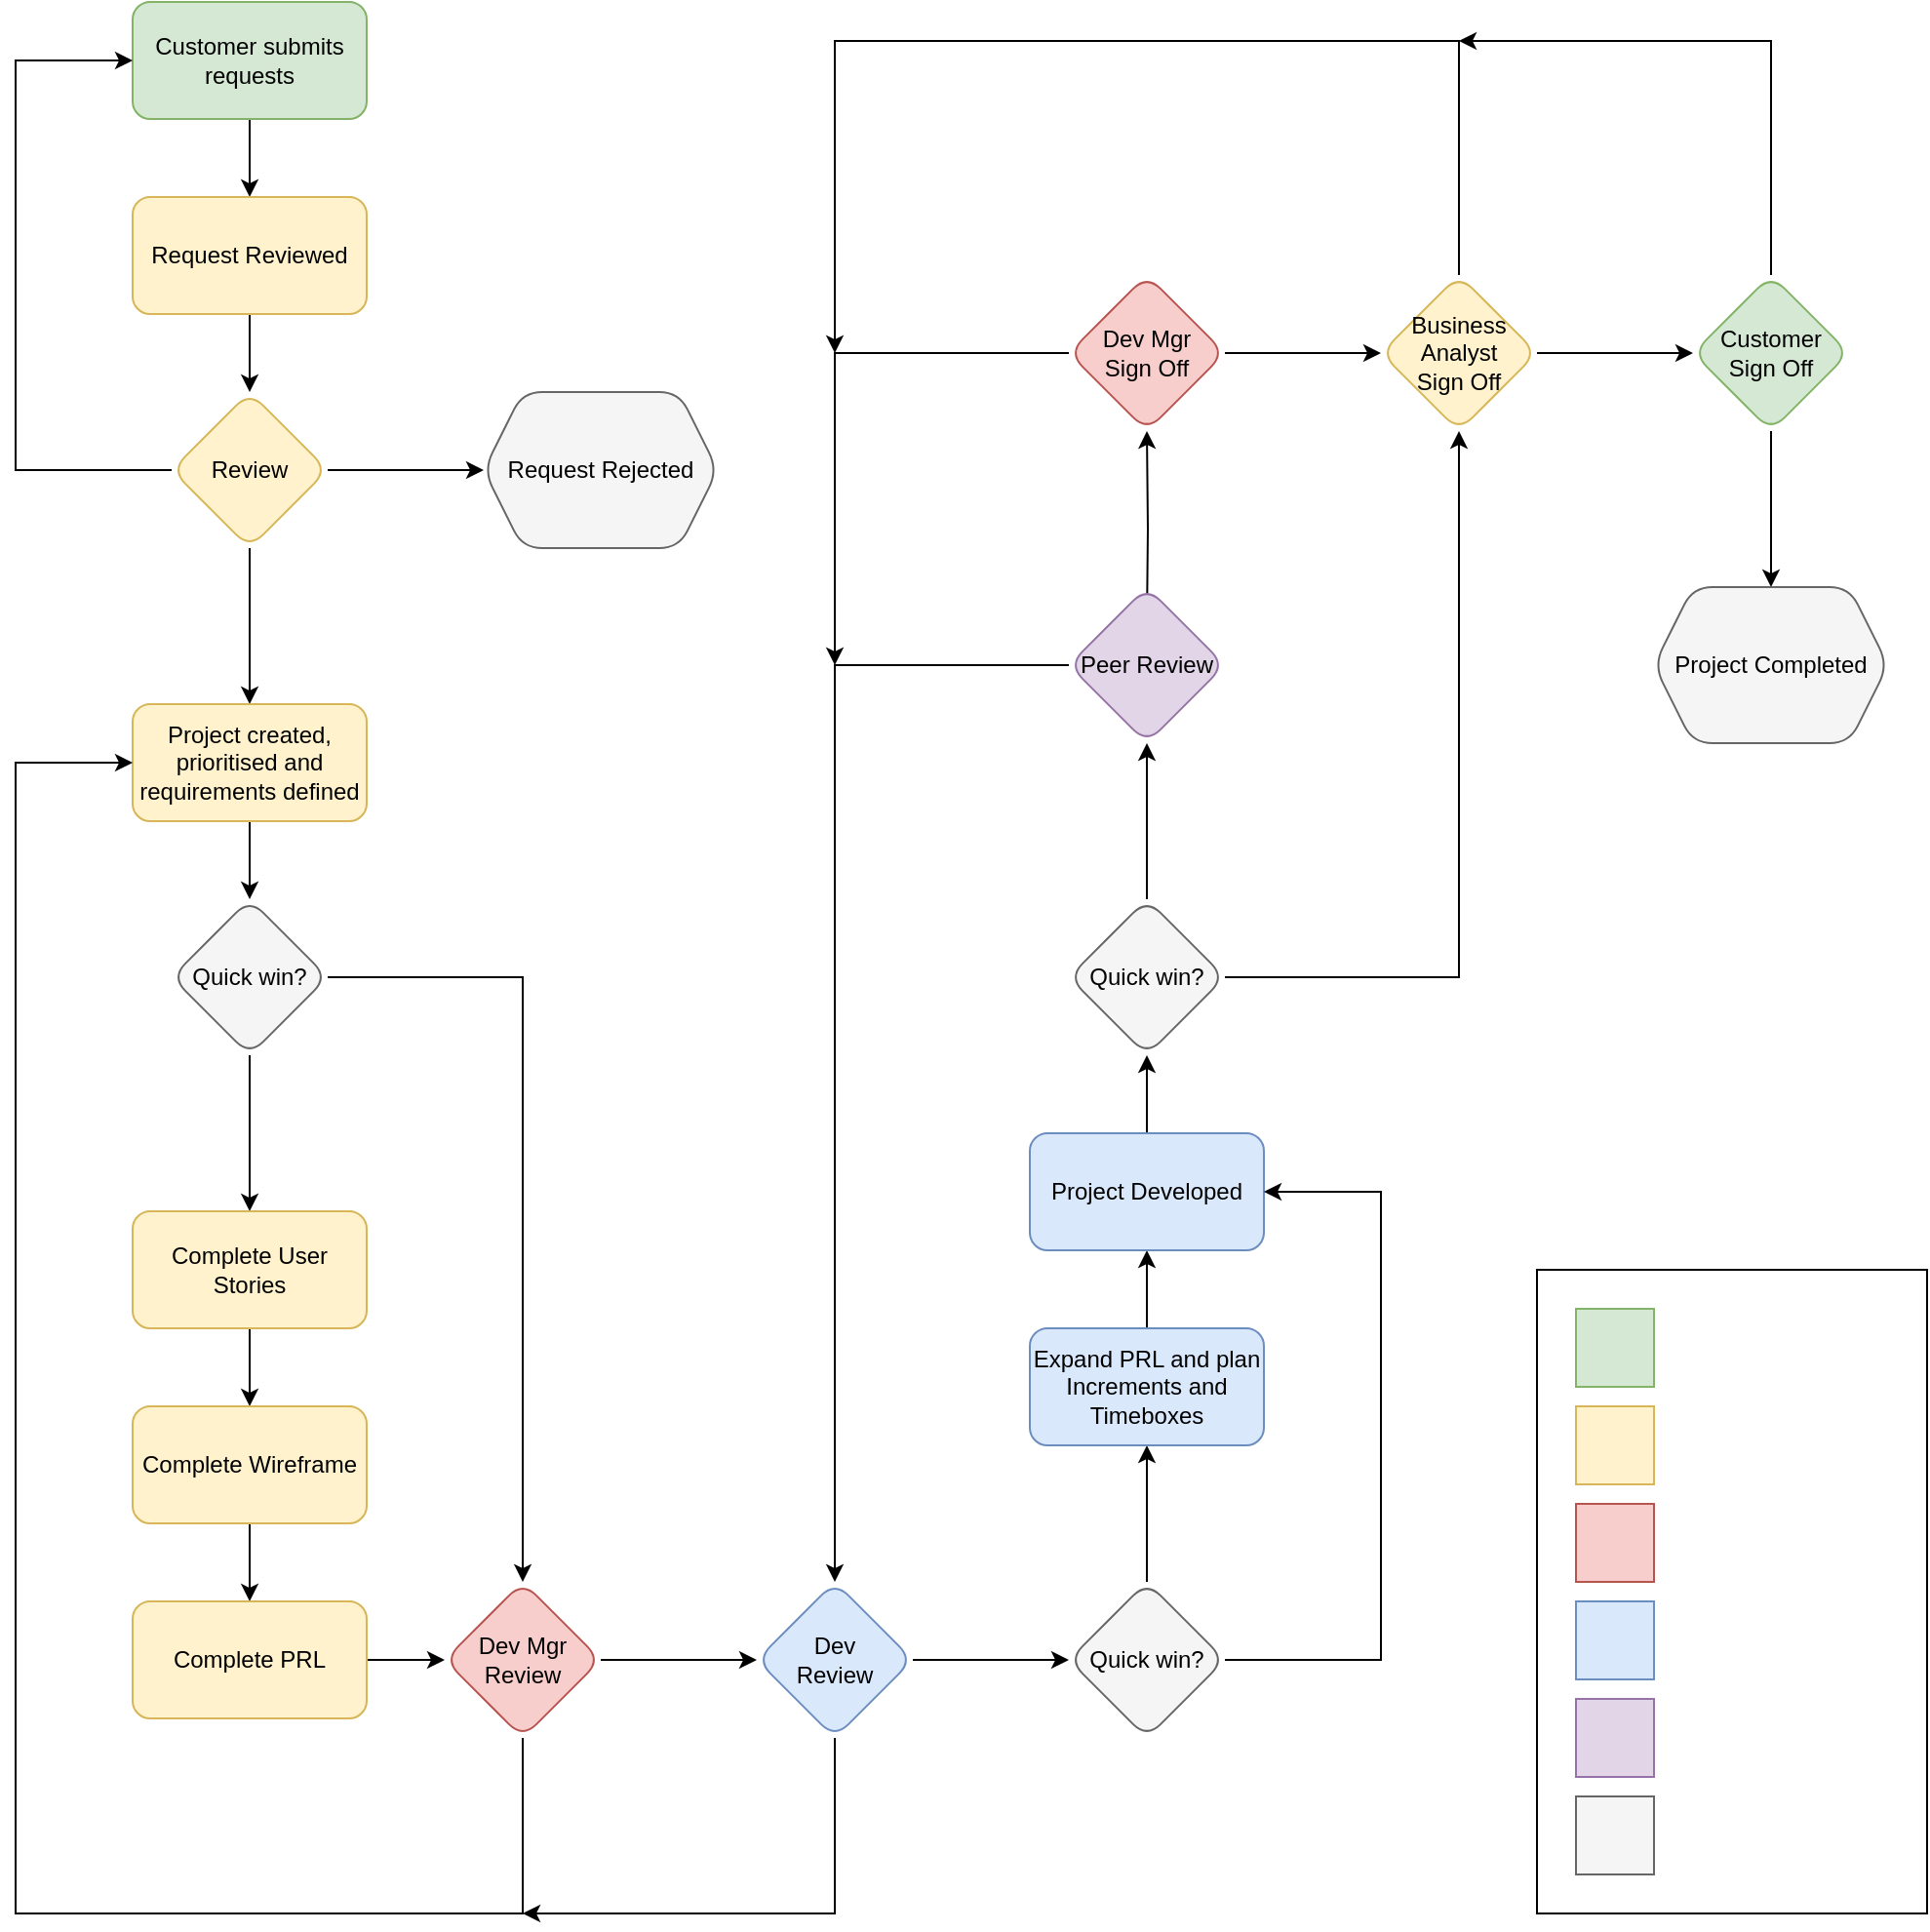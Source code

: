 <mxfile>
    <diagram id="C5RBs43oDa-KdzZeNtuy" name="Page-1">
        <mxGraphModel dx="662" dy="591" grid="1" gridSize="10" guides="1" tooltips="1" connect="1" arrows="1" fold="1" page="1" pageScale="1" pageWidth="827" pageHeight="1169" math="0" shadow="0">
            <root>
                <mxCell id="WIyWlLk6GJQsqaUBKTNV-0"/>
                <mxCell id="WIyWlLk6GJQsqaUBKTNV-1" parent="WIyWlLk6GJQsqaUBKTNV-0"/>
                <mxCell id="Fsg9D9SGNPeNGhBn40lB-104" value="" style="rounded=0;whiteSpace=wrap;html=1;fontSize=12;align=left;fontColor=#000000;" parent="WIyWlLk6GJQsqaUBKTNV-1" vertex="1">
                    <mxGeometry x="880" y="710" width="200" height="330" as="geometry"/>
                </mxCell>
                <mxCell id="Fsg9D9SGNPeNGhBn40lB-4" value="" style="edgeStyle=orthogonalEdgeStyle;rounded=0;orthogonalLoop=1;jettySize=auto;html=1;fontColor=#000000;" parent="WIyWlLk6GJQsqaUBKTNV-1" source="WIyWlLk6GJQsqaUBKTNV-3" target="Fsg9D9SGNPeNGhBn40lB-3" edge="1">
                    <mxGeometry relative="1" as="geometry"/>
                </mxCell>
                <mxCell id="WIyWlLk6GJQsqaUBKTNV-3" value="Customer submits requests" style="rounded=1;whiteSpace=wrap;html=1;fontSize=12;glass=0;strokeWidth=1;shadow=0;fillColor=#d5e8d4;strokeColor=#82b366;fontColor=#000000;" parent="WIyWlLk6GJQsqaUBKTNV-1" vertex="1">
                    <mxGeometry x="160" y="60" width="120" height="60" as="geometry"/>
                </mxCell>
                <mxCell id="Fsg9D9SGNPeNGhBn40lB-6" value="" style="edgeStyle=orthogonalEdgeStyle;rounded=0;orthogonalLoop=1;jettySize=auto;html=1;fontColor=#000000;" parent="WIyWlLk6GJQsqaUBKTNV-1" source="Fsg9D9SGNPeNGhBn40lB-3" target="Fsg9D9SGNPeNGhBn40lB-5" edge="1">
                    <mxGeometry relative="1" as="geometry"/>
                </mxCell>
                <mxCell id="Fsg9D9SGNPeNGhBn40lB-3" value="Request Reviewed" style="whiteSpace=wrap;html=1;rounded=1;shadow=0;strokeColor=#d6b656;strokeWidth=1;fillColor=#fff2cc;glass=0;fontColor=#000000;" parent="WIyWlLk6GJQsqaUBKTNV-1" vertex="1">
                    <mxGeometry x="160" y="160" width="120" height="60" as="geometry"/>
                </mxCell>
                <mxCell id="Fsg9D9SGNPeNGhBn40lB-7" style="edgeStyle=orthogonalEdgeStyle;rounded=0;orthogonalLoop=1;jettySize=auto;html=1;entryX=0;entryY=0.5;entryDx=0;entryDy=0;fontColor=#000000;" parent="WIyWlLk6GJQsqaUBKTNV-1" source="Fsg9D9SGNPeNGhBn40lB-5" target="WIyWlLk6GJQsqaUBKTNV-3" edge="1">
                    <mxGeometry relative="1" as="geometry">
                        <Array as="points">
                            <mxPoint x="100" y="300"/>
                            <mxPoint x="100" y="90"/>
                        </Array>
                    </mxGeometry>
                </mxCell>
                <mxCell id="Fsg9D9SGNPeNGhBn40lB-9" value="" style="edgeStyle=orthogonalEdgeStyle;rounded=0;orthogonalLoop=1;jettySize=auto;html=1;fontColor=#000000;" parent="WIyWlLk6GJQsqaUBKTNV-1" source="Fsg9D9SGNPeNGhBn40lB-5" target="Fsg9D9SGNPeNGhBn40lB-8" edge="1">
                    <mxGeometry relative="1" as="geometry"/>
                </mxCell>
                <mxCell id="Fsg9D9SGNPeNGhBn40lB-11" value="" style="edgeStyle=orthogonalEdgeStyle;rounded=0;orthogonalLoop=1;jettySize=auto;html=1;fontColor=#000000;" parent="WIyWlLk6GJQsqaUBKTNV-1" source="Fsg9D9SGNPeNGhBn40lB-5" target="Fsg9D9SGNPeNGhBn40lB-10" edge="1">
                    <mxGeometry relative="1" as="geometry"/>
                </mxCell>
                <mxCell id="Fsg9D9SGNPeNGhBn40lB-5" value="Review" style="rhombus;whiteSpace=wrap;html=1;rounded=1;shadow=0;strokeColor=#d6b656;strokeWidth=1;fillColor=#fff2cc;glass=0;fontColor=#000000;" parent="WIyWlLk6GJQsqaUBKTNV-1" vertex="1">
                    <mxGeometry x="180" y="260" width="80" height="80" as="geometry"/>
                </mxCell>
                <mxCell id="Fsg9D9SGNPeNGhBn40lB-8" value="Request Rejected" style="shape=hexagon;perimeter=hexagonPerimeter2;whiteSpace=wrap;html=1;fixedSize=1;rounded=1;shadow=0;strokeColor=#666666;strokeWidth=1;fillColor=#f5f5f5;glass=0;fontColor=#000000;" parent="WIyWlLk6GJQsqaUBKTNV-1" vertex="1">
                    <mxGeometry x="340" y="260" width="120" height="80" as="geometry"/>
                </mxCell>
                <mxCell id="Fsg9D9SGNPeNGhBn40lB-13" value="" style="edgeStyle=orthogonalEdgeStyle;rounded=0;orthogonalLoop=1;jettySize=auto;html=1;fontColor=#000000;" parent="WIyWlLk6GJQsqaUBKTNV-1" source="Fsg9D9SGNPeNGhBn40lB-10" target="Fsg9D9SGNPeNGhBn40lB-12" edge="1">
                    <mxGeometry relative="1" as="geometry"/>
                </mxCell>
                <mxCell id="Fsg9D9SGNPeNGhBn40lB-10" value="Project created, prioritised and requirements defined" style="whiteSpace=wrap;html=1;rounded=1;shadow=0;strokeColor=#d6b656;strokeWidth=1;fillColor=#fff2cc;glass=0;fontColor=#000000;" parent="WIyWlLk6GJQsqaUBKTNV-1" vertex="1">
                    <mxGeometry x="160" y="420" width="120" height="60" as="geometry"/>
                </mxCell>
                <mxCell id="Fsg9D9SGNPeNGhBn40lB-17" value="" style="edgeStyle=orthogonalEdgeStyle;rounded=0;orthogonalLoop=1;jettySize=auto;html=1;fontColor=#000000;" parent="WIyWlLk6GJQsqaUBKTNV-1" source="Fsg9D9SGNPeNGhBn40lB-12" target="Fsg9D9SGNPeNGhBn40lB-16" edge="1">
                    <mxGeometry relative="1" as="geometry"/>
                </mxCell>
                <mxCell id="Fsg9D9SGNPeNGhBn40lB-27" style="edgeStyle=orthogonalEdgeStyle;rounded=0;orthogonalLoop=1;jettySize=auto;html=1;entryX=0.5;entryY=0;entryDx=0;entryDy=0;fontColor=#000000;" parent="WIyWlLk6GJQsqaUBKTNV-1" source="Fsg9D9SGNPeNGhBn40lB-12" target="Fsg9D9SGNPeNGhBn40lB-31" edge="1">
                    <mxGeometry relative="1" as="geometry">
                        <mxPoint x="380" y="880" as="targetPoint"/>
                    </mxGeometry>
                </mxCell>
                <mxCell id="Fsg9D9SGNPeNGhBn40lB-12" value="Quick win?" style="rhombus;whiteSpace=wrap;html=1;rounded=1;shadow=0;strokeColor=#666666;strokeWidth=1;fillColor=#f5f5f5;glass=0;fontColor=#000000;" parent="WIyWlLk6GJQsqaUBKTNV-1" vertex="1">
                    <mxGeometry x="180" y="520" width="80" height="80" as="geometry"/>
                </mxCell>
                <mxCell id="Fsg9D9SGNPeNGhBn40lB-19" value="" style="edgeStyle=orthogonalEdgeStyle;rounded=0;orthogonalLoop=1;jettySize=auto;html=1;fontColor=#000000;" parent="WIyWlLk6GJQsqaUBKTNV-1" source="Fsg9D9SGNPeNGhBn40lB-16" target="Fsg9D9SGNPeNGhBn40lB-18" edge="1">
                    <mxGeometry relative="1" as="geometry"/>
                </mxCell>
                <mxCell id="Fsg9D9SGNPeNGhBn40lB-16" value="Complete User Stories" style="whiteSpace=wrap;html=1;rounded=1;shadow=0;strokeColor=#d6b656;strokeWidth=1;fillColor=#fff2cc;glass=0;fontColor=#000000;" parent="WIyWlLk6GJQsqaUBKTNV-1" vertex="1">
                    <mxGeometry x="160" y="680" width="120" height="60" as="geometry"/>
                </mxCell>
                <mxCell id="Fsg9D9SGNPeNGhBn40lB-21" value="" style="edgeStyle=orthogonalEdgeStyle;rounded=0;orthogonalLoop=1;jettySize=auto;html=1;fontColor=#000000;" parent="WIyWlLk6GJQsqaUBKTNV-1" source="Fsg9D9SGNPeNGhBn40lB-18" target="Fsg9D9SGNPeNGhBn40lB-20" edge="1">
                    <mxGeometry relative="1" as="geometry"/>
                </mxCell>
                <mxCell id="Fsg9D9SGNPeNGhBn40lB-18" value="Complete Wireframe" style="whiteSpace=wrap;html=1;rounded=1;shadow=0;strokeColor=#d6b656;strokeWidth=1;fillColor=#fff2cc;glass=0;fontColor=#000000;" parent="WIyWlLk6GJQsqaUBKTNV-1" vertex="1">
                    <mxGeometry x="160" y="780" width="120" height="60" as="geometry"/>
                </mxCell>
                <mxCell id="Fsg9D9SGNPeNGhBn40lB-26" value="" style="edgeStyle=orthogonalEdgeStyle;rounded=0;orthogonalLoop=1;jettySize=auto;html=1;entryX=0;entryY=0.5;entryDx=0;entryDy=0;fontColor=#000000;" parent="WIyWlLk6GJQsqaUBKTNV-1" source="Fsg9D9SGNPeNGhBn40lB-20" target="Fsg9D9SGNPeNGhBn40lB-31" edge="1">
                    <mxGeometry relative="1" as="geometry">
                        <mxPoint x="320" y="910" as="targetPoint"/>
                    </mxGeometry>
                </mxCell>
                <mxCell id="Fsg9D9SGNPeNGhBn40lB-20" value="Complete PRL" style="whiteSpace=wrap;html=1;rounded=1;shadow=0;strokeColor=#d6b656;strokeWidth=1;fillColor=#fff2cc;glass=0;fontColor=#000000;" parent="WIyWlLk6GJQsqaUBKTNV-1" vertex="1">
                    <mxGeometry x="160" y="880" width="120" height="60" as="geometry"/>
                </mxCell>
                <mxCell id="Fsg9D9SGNPeNGhBn40lB-22" value="Request rejected" style="text;html=1;strokeColor=none;fillColor=none;align=center;verticalAlign=middle;whiteSpace=wrap;rounded=0;fontSize=9;fontColor=#FFFFFF;" parent="WIyWlLk6GJQsqaUBKTNV-1" vertex="1">
                    <mxGeometry x="250" y="270" width="80" height="30" as="geometry"/>
                </mxCell>
                <mxCell id="Fsg9D9SGNPeNGhBn40lB-23" value="Request approved" style="text;html=1;strokeColor=none;fillColor=none;align=center;verticalAlign=middle;whiteSpace=wrap;rounded=0;fontSize=9;rotation=90;fontColor=#FFFFFF;" parent="WIyWlLk6GJQsqaUBKTNV-1" vertex="1">
                    <mxGeometry x="195" y="360" width="80" height="30" as="geometry"/>
                </mxCell>
                <mxCell id="Fsg9D9SGNPeNGhBn40lB-24" value="More info required" style="text;html=1;strokeColor=none;fillColor=none;align=center;verticalAlign=middle;whiteSpace=wrap;rounded=0;fontSize=9;fontColor=#FFFFFF;" parent="WIyWlLk6GJQsqaUBKTNV-1" vertex="1">
                    <mxGeometry x="100" y="300" width="80" height="30" as="geometry"/>
                </mxCell>
                <mxCell id="Fsg9D9SGNPeNGhBn40lB-29" value="" style="edgeStyle=orthogonalEdgeStyle;rounded=0;orthogonalLoop=1;jettySize=auto;html=1;exitX=1;exitY=0.5;exitDx=0;exitDy=0;fontColor=#000000;" parent="WIyWlLk6GJQsqaUBKTNV-1" source="Fsg9D9SGNPeNGhBn40lB-31" edge="1">
                    <mxGeometry relative="1" as="geometry">
                        <mxPoint x="440" y="910" as="sourcePoint"/>
                        <mxPoint x="480" y="910" as="targetPoint"/>
                    </mxGeometry>
                </mxCell>
                <mxCell id="Fsg9D9SGNPeNGhBn40lB-33" style="edgeStyle=orthogonalEdgeStyle;rounded=0;orthogonalLoop=1;jettySize=auto;html=1;entryX=0;entryY=0.5;entryDx=0;entryDy=0;exitX=0.5;exitY=1;exitDx=0;exitDy=0;fontColor=#000000;" parent="WIyWlLk6GJQsqaUBKTNV-1" source="Fsg9D9SGNPeNGhBn40lB-31" target="Fsg9D9SGNPeNGhBn40lB-10" edge="1">
                    <mxGeometry relative="1" as="geometry">
                        <Array as="points">
                            <mxPoint x="360" y="1040"/>
                            <mxPoint x="100" y="1040"/>
                            <mxPoint x="100" y="450"/>
                        </Array>
                    </mxGeometry>
                </mxCell>
                <mxCell id="Fsg9D9SGNPeNGhBn40lB-31" value="Dev Mgr&lt;br&gt;Review" style="rhombus;whiteSpace=wrap;html=1;rounded=1;shadow=0;strokeColor=#b85450;strokeWidth=1;fillColor=#f8cecc;glass=0;fontColor=#000000;" parent="WIyWlLk6GJQsqaUBKTNV-1" vertex="1">
                    <mxGeometry x="320" y="870" width="80" height="80" as="geometry"/>
                </mxCell>
                <mxCell id="Fsg9D9SGNPeNGhBn40lB-34" value="Yes" style="text;html=1;strokeColor=none;fillColor=none;align=center;verticalAlign=middle;whiteSpace=wrap;rounded=0;fontSize=9;fontColor=#FFFFFF;" parent="WIyWlLk6GJQsqaUBKTNV-1" vertex="1">
                    <mxGeometry x="250" y="530" width="40" height="30" as="geometry"/>
                </mxCell>
                <mxCell id="Fsg9D9SGNPeNGhBn40lB-35" value="No" style="text;html=1;strokeColor=none;fillColor=none;align=center;verticalAlign=middle;whiteSpace=wrap;rounded=0;fontSize=9;rotation=90;fontColor=#FFFFFF;" parent="WIyWlLk6GJQsqaUBKTNV-1" vertex="1">
                    <mxGeometry x="215" y="590" width="40" height="30" as="geometry"/>
                </mxCell>
                <mxCell id="Fsg9D9SGNPeNGhBn40lB-36" value="Project Allocated" style="text;html=1;strokeColor=none;fillColor=none;align=center;verticalAlign=middle;whiteSpace=wrap;rounded=0;fontSize=9;fontColor=#FFFFFF;" parent="WIyWlLk6GJQsqaUBKTNV-1" vertex="1">
                    <mxGeometry x="390" y="880" width="80" height="30" as="geometry"/>
                </mxCell>
                <mxCell id="Fsg9D9SGNPeNGhBn40lB-37" value="More info required" style="text;html=1;strokeColor=none;fillColor=none;align=center;verticalAlign=middle;whiteSpace=wrap;rounded=0;fontSize=9;rotation=90;fontColor=#FFFFFF;" parent="WIyWlLk6GJQsqaUBKTNV-1" vertex="1">
                    <mxGeometry x="335" y="970" width="80" height="30" as="geometry"/>
                </mxCell>
                <mxCell id="Fsg9D9SGNPeNGhBn40lB-40" value="" style="edgeStyle=orthogonalEdgeStyle;rounded=0;orthogonalLoop=1;jettySize=auto;html=1;fontColor=#000000;" parent="WIyWlLk6GJQsqaUBKTNV-1" source="Fsg9D9SGNPeNGhBn40lB-38" target="Fsg9D9SGNPeNGhBn40lB-39" edge="1">
                    <mxGeometry relative="1" as="geometry"/>
                </mxCell>
                <mxCell id="Fsg9D9SGNPeNGhBn40lB-38" value="Quick win?" style="rhombus;whiteSpace=wrap;html=1;rounded=1;shadow=0;strokeColor=#666666;strokeWidth=1;fillColor=#f5f5f5;glass=0;fontColor=#000000;" parent="WIyWlLk6GJQsqaUBKTNV-1" vertex="1">
                    <mxGeometry x="640" y="870" width="80" height="80" as="geometry"/>
                </mxCell>
                <mxCell id="Fsg9D9SGNPeNGhBn40lB-52" style="edgeStyle=orthogonalEdgeStyle;rounded=0;orthogonalLoop=1;jettySize=auto;html=1;entryX=0.5;entryY=1;entryDx=0;entryDy=0;endArrow=classic;endFill=1;fontColor=#000000;" parent="WIyWlLk6GJQsqaUBKTNV-1" source="Fsg9D9SGNPeNGhBn40lB-39" target="Fsg9D9SGNPeNGhBn40lB-41" edge="1">
                    <mxGeometry relative="1" as="geometry"/>
                </mxCell>
                <mxCell id="Fsg9D9SGNPeNGhBn40lB-39" value="Expand PRL and plan Increments and Timeboxes" style="whiteSpace=wrap;html=1;rounded=1;shadow=0;strokeColor=#6c8ebf;strokeWidth=1;fillColor=#dae8fc;glass=0;fontColor=#000000;" parent="WIyWlLk6GJQsqaUBKTNV-1" vertex="1">
                    <mxGeometry x="620" y="740" width="120" height="60" as="geometry"/>
                </mxCell>
                <mxCell id="Fsg9D9SGNPeNGhBn40lB-55" value="" style="edgeStyle=orthogonalEdgeStyle;rounded=0;orthogonalLoop=1;jettySize=auto;html=1;endArrow=classic;endFill=1;fontColor=#000000;" parent="WIyWlLk6GJQsqaUBKTNV-1" source="Fsg9D9SGNPeNGhBn40lB-41" target="Fsg9D9SGNPeNGhBn40lB-54" edge="1">
                    <mxGeometry relative="1" as="geometry"/>
                </mxCell>
                <mxCell id="Fsg9D9SGNPeNGhBn40lB-41" value="Project Developed" style="whiteSpace=wrap;html=1;rounded=1;shadow=0;strokeColor=#6c8ebf;strokeWidth=1;fillColor=#dae8fc;glass=0;fontColor=#000000;" parent="WIyWlLk6GJQsqaUBKTNV-1" vertex="1">
                    <mxGeometry x="620" y="640" width="120" height="60" as="geometry"/>
                </mxCell>
                <mxCell id="Fsg9D9SGNPeNGhBn40lB-44" value="No" style="text;html=1;strokeColor=none;fillColor=none;align=center;verticalAlign=middle;whiteSpace=wrap;rounded=0;fontSize=9;rotation=-90;fontColor=#FFFFFF;" parent="WIyWlLk6GJQsqaUBKTNV-1" vertex="1">
                    <mxGeometry x="645" y="850" width="40" height="30" as="geometry"/>
                </mxCell>
                <mxCell id="Fsg9D9SGNPeNGhBn40lB-53" style="edgeStyle=orthogonalEdgeStyle;rounded=0;orthogonalLoop=1;jettySize=auto;html=1;exitX=0.25;exitY=1;exitDx=0;exitDy=0;entryX=1;entryY=0.5;entryDx=0;entryDy=0;endArrow=classic;endFill=1;fontColor=#000000;" parent="WIyWlLk6GJQsqaUBKTNV-1" source="Fsg9D9SGNPeNGhBn40lB-45" target="Fsg9D9SGNPeNGhBn40lB-41" edge="1">
                    <mxGeometry relative="1" as="geometry">
                        <Array as="points">
                            <mxPoint x="800" y="910"/>
                            <mxPoint x="800" y="670"/>
                        </Array>
                    </mxGeometry>
                </mxCell>
                <mxCell id="Fsg9D9SGNPeNGhBn40lB-45" value="Yes" style="text;html=1;strokeColor=none;fillColor=none;align=center;verticalAlign=middle;whiteSpace=wrap;rounded=0;fontSize=9;rotation=0;fontColor=#FFFFFF;" parent="WIyWlLk6GJQsqaUBKTNV-1" vertex="1">
                    <mxGeometry x="710" y="880" width="40" height="30" as="geometry"/>
                </mxCell>
                <mxCell id="Fsg9D9SGNPeNGhBn40lB-47" style="edgeStyle=orthogonalEdgeStyle;rounded=0;orthogonalLoop=1;jettySize=auto;html=1;exitX=0.5;exitY=1;exitDx=0;exitDy=0;endArrow=classic;endFill=1;fontColor=#000000;" parent="WIyWlLk6GJQsqaUBKTNV-1" source="Fsg9D9SGNPeNGhBn40lB-46" edge="1">
                    <mxGeometry relative="1" as="geometry">
                        <mxPoint x="360" y="1040" as="targetPoint"/>
                        <Array as="points">
                            <mxPoint x="520" y="1040"/>
                        </Array>
                    </mxGeometry>
                </mxCell>
                <mxCell id="Fsg9D9SGNPeNGhBn40lB-50" style="edgeStyle=orthogonalEdgeStyle;rounded=0;orthogonalLoop=1;jettySize=auto;html=1;exitX=1;exitY=0.5;exitDx=0;exitDy=0;entryX=0;entryY=0.5;entryDx=0;entryDy=0;endArrow=classic;endFill=1;fontColor=#000000;" parent="WIyWlLk6GJQsqaUBKTNV-1" source="Fsg9D9SGNPeNGhBn40lB-46" target="Fsg9D9SGNPeNGhBn40lB-38" edge="1">
                    <mxGeometry relative="1" as="geometry"/>
                </mxCell>
                <mxCell id="Fsg9D9SGNPeNGhBn40lB-46" value="Dev&lt;br&gt;Review" style="rhombus;whiteSpace=wrap;html=1;rounded=1;shadow=0;strokeColor=#6c8ebf;strokeWidth=1;fillColor=#dae8fc;glass=0;fontColor=#000000;" parent="WIyWlLk6GJQsqaUBKTNV-1" vertex="1">
                    <mxGeometry x="480" y="870" width="80" height="80" as="geometry"/>
                </mxCell>
                <mxCell id="Fsg9D9SGNPeNGhBn40lB-48" value="More info required" style="text;html=1;strokeColor=none;fillColor=none;align=center;verticalAlign=middle;whiteSpace=wrap;rounded=0;fontSize=9;rotation=90;fontColor=#FFFFFF;" parent="WIyWlLk6GJQsqaUBKTNV-1" vertex="1">
                    <mxGeometry x="495" y="970" width="80" height="30" as="geometry"/>
                </mxCell>
                <mxCell id="Fsg9D9SGNPeNGhBn40lB-51" value="Project Accepted" style="text;html=1;strokeColor=none;fillColor=none;align=center;verticalAlign=middle;whiteSpace=wrap;rounded=0;fontSize=9;fontColor=#FFFFFF;" parent="WIyWlLk6GJQsqaUBKTNV-1" vertex="1">
                    <mxGeometry x="550" y="880" width="80" height="30" as="geometry"/>
                </mxCell>
                <mxCell id="Fsg9D9SGNPeNGhBn40lB-62" style="edgeStyle=orthogonalEdgeStyle;rounded=0;orthogonalLoop=1;jettySize=auto;html=1;entryX=0.5;entryY=1;entryDx=0;entryDy=0;endArrow=classic;endFill=1;fontColor=#000000;" parent="WIyWlLk6GJQsqaUBKTNV-1" source="Fsg9D9SGNPeNGhBn40lB-54" target="Fsg9D9SGNPeNGhBn40lB-67" edge="1">
                    <mxGeometry relative="1" as="geometry">
                        <mxPoint x="740" y="210" as="targetPoint"/>
                        <Array as="points">
                            <mxPoint x="840" y="560"/>
                        </Array>
                    </mxGeometry>
                </mxCell>
                <mxCell id="Fsg9D9SGNPeNGhBn40lB-70" value="" style="edgeStyle=orthogonalEdgeStyle;rounded=0;orthogonalLoop=1;jettySize=auto;html=1;endArrow=classic;endFill=1;fontColor=#000000;" parent="WIyWlLk6GJQsqaUBKTNV-1" source="Fsg9D9SGNPeNGhBn40lB-54" target="Fsg9D9SGNPeNGhBn40lB-69" edge="1">
                    <mxGeometry relative="1" as="geometry"/>
                </mxCell>
                <mxCell id="Fsg9D9SGNPeNGhBn40lB-54" value="Quick win?" style="rhombus;whiteSpace=wrap;html=1;rounded=1;shadow=0;strokeColor=#666666;strokeWidth=1;fillColor=#f5f5f5;glass=0;fontColor=#000000;" parent="WIyWlLk6GJQsqaUBKTNV-1" vertex="1">
                    <mxGeometry x="640" y="520" width="80" height="80" as="geometry"/>
                </mxCell>
                <mxCell id="Fsg9D9SGNPeNGhBn40lB-66" value="" style="edgeStyle=orthogonalEdgeStyle;rounded=0;orthogonalLoop=1;jettySize=auto;html=1;endArrow=classic;endFill=1;fontColor=#000000;" parent="WIyWlLk6GJQsqaUBKTNV-1" target="Fsg9D9SGNPeNGhBn40lB-65" edge="1">
                    <mxGeometry relative="1" as="geometry">
                        <mxPoint x="680" y="380" as="sourcePoint"/>
                    </mxGeometry>
                </mxCell>
                <mxCell id="Fsg9D9SGNPeNGhBn40lB-63" value="No" style="text;html=1;strokeColor=none;fillColor=none;align=center;verticalAlign=middle;whiteSpace=wrap;rounded=0;fontSize=9;rotation=-90;fontColor=#FFFFFF;" parent="WIyWlLk6GJQsqaUBKTNV-1" vertex="1">
                    <mxGeometry x="645" y="490" width="40" height="30" as="geometry"/>
                </mxCell>
                <mxCell id="Fsg9D9SGNPeNGhBn40lB-64" value="Yes" style="text;html=1;strokeColor=none;fillColor=none;align=center;verticalAlign=middle;whiteSpace=wrap;rounded=0;fontSize=9;rotation=0;fontColor=#FFFFFF;" parent="WIyWlLk6GJQsqaUBKTNV-1" vertex="1">
                    <mxGeometry x="710" y="530" width="40" height="30" as="geometry"/>
                </mxCell>
                <mxCell id="Fsg9D9SGNPeNGhBn40lB-68" value="" style="edgeStyle=orthogonalEdgeStyle;rounded=0;orthogonalLoop=1;jettySize=auto;html=1;endArrow=classic;endFill=1;fontColor=#000000;" parent="WIyWlLk6GJQsqaUBKTNV-1" source="Fsg9D9SGNPeNGhBn40lB-65" target="Fsg9D9SGNPeNGhBn40lB-67" edge="1">
                    <mxGeometry relative="1" as="geometry"/>
                </mxCell>
                <mxCell id="Fsg9D9SGNPeNGhBn40lB-72" style="edgeStyle=orthogonalEdgeStyle;rounded=0;orthogonalLoop=1;jettySize=auto;html=1;endArrow=classic;endFill=1;entryX=0;entryY=0;entryDx=0;entryDy=0;fontColor=#000000;" parent="WIyWlLk6GJQsqaUBKTNV-1" source="Fsg9D9SGNPeNGhBn40lB-65" target="Fsg9D9SGNPeNGhBn40lB-75" edge="1">
                    <mxGeometry relative="1" as="geometry">
                        <mxPoint x="540" y="400" as="targetPoint"/>
                        <Array as="points">
                            <mxPoint x="520" y="240"/>
                        </Array>
                    </mxGeometry>
                </mxCell>
                <mxCell id="Fsg9D9SGNPeNGhBn40lB-65" value="Dev Mgr&lt;br&gt;Sign Off" style="rhombus;whiteSpace=wrap;html=1;rounded=1;shadow=0;strokeColor=#b85450;strokeWidth=1;fillColor=#f8cecc;glass=0;fontColor=#000000;" parent="WIyWlLk6GJQsqaUBKTNV-1" vertex="1">
                    <mxGeometry x="640" y="200" width="80" height="80" as="geometry"/>
                </mxCell>
                <mxCell id="Fsg9D9SGNPeNGhBn40lB-73" style="edgeStyle=orthogonalEdgeStyle;rounded=0;orthogonalLoop=1;jettySize=auto;html=1;endArrow=classic;endFill=1;fontColor=#000000;" parent="WIyWlLk6GJQsqaUBKTNV-1" source="Fsg9D9SGNPeNGhBn40lB-67" edge="1">
                    <mxGeometry relative="1" as="geometry">
                        <mxPoint x="520" y="240" as="targetPoint"/>
                        <Array as="points">
                            <mxPoint x="520" y="80"/>
                            <mxPoint x="520" y="240"/>
                        </Array>
                    </mxGeometry>
                </mxCell>
                <mxCell id="Fsg9D9SGNPeNGhBn40lB-81" value="" style="edgeStyle=orthogonalEdgeStyle;rounded=0;orthogonalLoop=1;jettySize=auto;html=1;endArrow=classic;endFill=1;fontColor=#000000;" parent="WIyWlLk6GJQsqaUBKTNV-1" source="Fsg9D9SGNPeNGhBn40lB-67" target="Fsg9D9SGNPeNGhBn40lB-80" edge="1">
                    <mxGeometry relative="1" as="geometry"/>
                </mxCell>
                <mxCell id="Fsg9D9SGNPeNGhBn40lB-67" value="Business Analyst&lt;br&gt;Sign Off" style="rhombus;whiteSpace=wrap;html=1;rounded=1;shadow=0;strokeColor=#d6b656;strokeWidth=1;fillColor=#fff2cc;glass=0;fontColor=#000000;" parent="WIyWlLk6GJQsqaUBKTNV-1" vertex="1">
                    <mxGeometry x="800" y="200" width="80" height="80" as="geometry"/>
                </mxCell>
                <mxCell id="Fsg9D9SGNPeNGhBn40lB-71" style="edgeStyle=orthogonalEdgeStyle;rounded=0;orthogonalLoop=1;jettySize=auto;html=1;entryX=0.5;entryY=0;entryDx=0;entryDy=0;endArrow=classic;endFill=1;fontColor=#000000;" parent="WIyWlLk6GJQsqaUBKTNV-1" source="Fsg9D9SGNPeNGhBn40lB-69" target="Fsg9D9SGNPeNGhBn40lB-46" edge="1">
                    <mxGeometry relative="1" as="geometry">
                        <Array as="points">
                            <mxPoint x="520" y="400"/>
                        </Array>
                    </mxGeometry>
                </mxCell>
                <mxCell id="Fsg9D9SGNPeNGhBn40lB-69" value="Peer Review" style="rhombus;whiteSpace=wrap;html=1;rounded=1;shadow=0;strokeColor=#9673a6;strokeWidth=1;fillColor=#e1d5e7;glass=0;fontColor=#000000;" parent="WIyWlLk6GJQsqaUBKTNV-1" vertex="1">
                    <mxGeometry x="640" y="360" width="80" height="80" as="geometry"/>
                </mxCell>
                <mxCell id="Fsg9D9SGNPeNGhBn40lB-74" value="Sign Off" style="text;html=1;strokeColor=none;fillColor=none;align=center;verticalAlign=middle;whiteSpace=wrap;rounded=0;fontSize=9;rotation=-90;fontColor=#FFFFFF;" parent="WIyWlLk6GJQsqaUBKTNV-1" vertex="1">
                    <mxGeometry x="645" y="330" width="40" height="30" as="geometry"/>
                </mxCell>
                <mxCell id="Fsg9D9SGNPeNGhBn40lB-75" value="Further development required" style="text;html=1;strokeColor=none;fillColor=none;align=center;verticalAlign=middle;whiteSpace=wrap;rounded=0;fontSize=9;fontColor=#FFFFFF;" parent="WIyWlLk6GJQsqaUBKTNV-1" vertex="1">
                    <mxGeometry x="520" y="400" width="130" height="30" as="geometry"/>
                </mxCell>
                <mxCell id="Fsg9D9SGNPeNGhBn40lB-77" value="Further development required" style="text;html=1;strokeColor=none;fillColor=none;align=center;verticalAlign=middle;whiteSpace=wrap;rounded=0;fontSize=9;fontColor=#FFFFFF;" parent="WIyWlLk6GJQsqaUBKTNV-1" vertex="1">
                    <mxGeometry x="520" y="240" width="130" height="30" as="geometry"/>
                </mxCell>
                <mxCell id="Fsg9D9SGNPeNGhBn40lB-78" value="Further development required" style="text;html=1;strokeColor=none;fillColor=none;align=center;verticalAlign=middle;whiteSpace=wrap;rounded=0;fontSize=9;rotation=-90;fontColor=#FFFFFF;" parent="WIyWlLk6GJQsqaUBKTNV-1" vertex="1">
                    <mxGeometry x="760" y="130" width="130" height="30" as="geometry"/>
                </mxCell>
                <mxCell id="Fsg9D9SGNPeNGhBn40lB-79" value="Sign Off" style="text;html=1;strokeColor=none;fillColor=none;align=center;verticalAlign=middle;whiteSpace=wrap;rounded=0;fontSize=9;rotation=0;fontColor=#FFFFFF;" parent="WIyWlLk6GJQsqaUBKTNV-1" vertex="1">
                    <mxGeometry x="710" y="210" width="40" height="30" as="geometry"/>
                </mxCell>
                <mxCell id="Fsg9D9SGNPeNGhBn40lB-82" style="edgeStyle=orthogonalEdgeStyle;rounded=0;orthogonalLoop=1;jettySize=auto;html=1;entryX=1;entryY=1;entryDx=0;entryDy=0;endArrow=classic;endFill=1;fontColor=#000000;" parent="WIyWlLk6GJQsqaUBKTNV-1" source="Fsg9D9SGNPeNGhBn40lB-80" target="Fsg9D9SGNPeNGhBn40lB-78" edge="1">
                    <mxGeometry relative="1" as="geometry">
                        <Array as="points">
                            <mxPoint x="1000" y="80"/>
                        </Array>
                    </mxGeometry>
                </mxCell>
                <mxCell id="Fsg9D9SGNPeNGhBn40lB-86" value="" style="edgeStyle=orthogonalEdgeStyle;rounded=0;orthogonalLoop=1;jettySize=auto;html=1;endArrow=classic;endFill=1;fontColor=#000000;" parent="WIyWlLk6GJQsqaUBKTNV-1" source="Fsg9D9SGNPeNGhBn40lB-80" target="Fsg9D9SGNPeNGhBn40lB-85" edge="1">
                    <mxGeometry relative="1" as="geometry"/>
                </mxCell>
                <mxCell id="Fsg9D9SGNPeNGhBn40lB-80" value="Customer Sign Off" style="rhombus;whiteSpace=wrap;html=1;rounded=1;shadow=0;strokeColor=#82b366;strokeWidth=1;fillColor=#d5e8d4;glass=0;fontColor=#000000;" parent="WIyWlLk6GJQsqaUBKTNV-1" vertex="1">
                    <mxGeometry x="960" y="200" width="80" height="80" as="geometry"/>
                </mxCell>
                <mxCell id="Fsg9D9SGNPeNGhBn40lB-83" value="Further development required" style="text;html=1;strokeColor=none;fillColor=none;align=center;verticalAlign=middle;whiteSpace=wrap;rounded=0;fontSize=9;rotation=-90;fontColor=#FFFFFF;" parent="WIyWlLk6GJQsqaUBKTNV-1" vertex="1">
                    <mxGeometry x="920" y="130" width="130" height="30" as="geometry"/>
                </mxCell>
                <mxCell id="Fsg9D9SGNPeNGhBn40lB-84" value="Sign Off" style="text;html=1;strokeColor=none;fillColor=none;align=center;verticalAlign=middle;whiteSpace=wrap;rounded=0;fontSize=9;rotation=0;fontColor=#FFFFFF;" parent="WIyWlLk6GJQsqaUBKTNV-1" vertex="1">
                    <mxGeometry x="870" y="210" width="40" height="30" as="geometry"/>
                </mxCell>
                <mxCell id="Fsg9D9SGNPeNGhBn40lB-85" value="Project Completed" style="shape=hexagon;perimeter=hexagonPerimeter2;whiteSpace=wrap;html=1;fixedSize=1;rounded=1;shadow=0;strokeColor=#666666;strokeWidth=1;fillColor=#f5f5f5;glass=0;fontColor=#000000;" parent="WIyWlLk6GJQsqaUBKTNV-1" vertex="1">
                    <mxGeometry x="940" y="360" width="120" height="80" as="geometry"/>
                </mxCell>
                <mxCell id="Fsg9D9SGNPeNGhBn40lB-87" value="Sign Off" style="text;html=1;strokeColor=none;fillColor=none;align=center;verticalAlign=middle;whiteSpace=wrap;rounded=0;fontSize=9;rotation=90;fontColor=#FFFFFF;" parent="WIyWlLk6GJQsqaUBKTNV-1" vertex="1">
                    <mxGeometry x="995" y="275" width="40" height="30" as="geometry"/>
                </mxCell>
                <mxCell id="Fsg9D9SGNPeNGhBn40lB-88" value="" style="rounded=0;whiteSpace=wrap;html=1;fillColor=#d5e8d4;strokeColor=#82b366;fontColor=#000000;" parent="WIyWlLk6GJQsqaUBKTNV-1" vertex="1">
                    <mxGeometry x="900" y="730" width="40" height="40" as="geometry"/>
                </mxCell>
                <mxCell id="Fsg9D9SGNPeNGhBn40lB-90" value="Customer" style="text;html=1;strokeColor=none;fillColor=none;align=left;verticalAlign=middle;whiteSpace=wrap;rounded=0;fontSize=11;fontColor=#FFFFFF;" parent="WIyWlLk6GJQsqaUBKTNV-1" vertex="1">
                    <mxGeometry x="950" y="735" width="80" height="30" as="geometry"/>
                </mxCell>
                <mxCell id="Fsg9D9SGNPeNGhBn40lB-91" value="" style="rounded=0;whiteSpace=wrap;html=1;fillColor=#fff2cc;strokeColor=#d6b656;fontColor=#000000;" parent="WIyWlLk6GJQsqaUBKTNV-1" vertex="1">
                    <mxGeometry x="900" y="780" width="40" height="40" as="geometry"/>
                </mxCell>
                <mxCell id="Fsg9D9SGNPeNGhBn40lB-92" value="Business Analyst" style="text;html=1;strokeColor=none;fillColor=none;align=left;verticalAlign=middle;whiteSpace=wrap;rounded=0;fontSize=11;fontColor=#FFFFFF;" parent="WIyWlLk6GJQsqaUBKTNV-1" vertex="1">
                    <mxGeometry x="950" y="785" width="100" height="30" as="geometry"/>
                </mxCell>
                <mxCell id="Fsg9D9SGNPeNGhBn40lB-93" value="" style="rounded=0;whiteSpace=wrap;html=1;fillColor=#f8cecc;strokeColor=#b85450;fontColor=#000000;" parent="WIyWlLk6GJQsqaUBKTNV-1" vertex="1">
                    <mxGeometry x="900" y="830" width="40" height="40" as="geometry"/>
                </mxCell>
                <mxCell id="Fsg9D9SGNPeNGhBn40lB-94" value="Development Manager" style="text;html=1;strokeColor=none;fillColor=none;align=left;verticalAlign=middle;whiteSpace=wrap;rounded=0;fontSize=11;fontColor=#FFFFFF;" parent="WIyWlLk6GJQsqaUBKTNV-1" vertex="1">
                    <mxGeometry x="950" y="835" width="120" height="30" as="geometry"/>
                </mxCell>
                <mxCell id="Fsg9D9SGNPeNGhBn40lB-96" value="" style="rounded=0;whiteSpace=wrap;html=1;fillColor=#dae8fc;strokeColor=#6c8ebf;fontColor=#000000;" parent="WIyWlLk6GJQsqaUBKTNV-1" vertex="1">
                    <mxGeometry x="900" y="880" width="40" height="40" as="geometry"/>
                </mxCell>
                <mxCell id="Fsg9D9SGNPeNGhBn40lB-97" value="Solution Developer" style="text;html=1;strokeColor=none;fillColor=none;align=left;verticalAlign=middle;whiteSpace=wrap;rounded=0;fontSize=11;fontColor=#FFFFFF;" parent="WIyWlLk6GJQsqaUBKTNV-1" vertex="1">
                    <mxGeometry x="950" y="885" width="110" height="30" as="geometry"/>
                </mxCell>
                <mxCell id="Fsg9D9SGNPeNGhBn40lB-98" value="" style="rounded=0;whiteSpace=wrap;html=1;fillColor=#e1d5e7;strokeColor=#9673a6;fontColor=#000000;" parent="WIyWlLk6GJQsqaUBKTNV-1" vertex="1">
                    <mxGeometry x="900" y="930" width="40" height="40" as="geometry"/>
                </mxCell>
                <mxCell id="Fsg9D9SGNPeNGhBn40lB-99" value="Peer Reviewer" style="text;html=1;strokeColor=none;fillColor=none;align=left;verticalAlign=middle;whiteSpace=wrap;rounded=0;fontSize=11;fontColor=#FFFFFF;" parent="WIyWlLk6GJQsqaUBKTNV-1" vertex="1">
                    <mxGeometry x="950" y="935" width="80" height="30" as="geometry"/>
                </mxCell>
                <mxCell id="Fsg9D9SGNPeNGhBn40lB-100" value="" style="rounded=0;whiteSpace=wrap;html=1;fillColor=#f5f5f5;strokeColor=#666666;fontColor=#000000;" parent="WIyWlLk6GJQsqaUBKTNV-1" vertex="1">
                    <mxGeometry x="900" y="980" width="40" height="40" as="geometry"/>
                </mxCell>
                <mxCell id="Fsg9D9SGNPeNGhBn40lB-101" value="Neutral" style="text;html=1;strokeColor=none;fillColor=none;align=left;verticalAlign=middle;whiteSpace=wrap;rounded=0;fontSize=11;fontColor=#FFFFFF;" parent="WIyWlLk6GJQsqaUBKTNV-1" vertex="1">
                    <mxGeometry x="950" y="985" width="80" height="30" as="geometry"/>
                </mxCell>
            </root>
        </mxGraphModel>
    </diagram>
</mxfile>